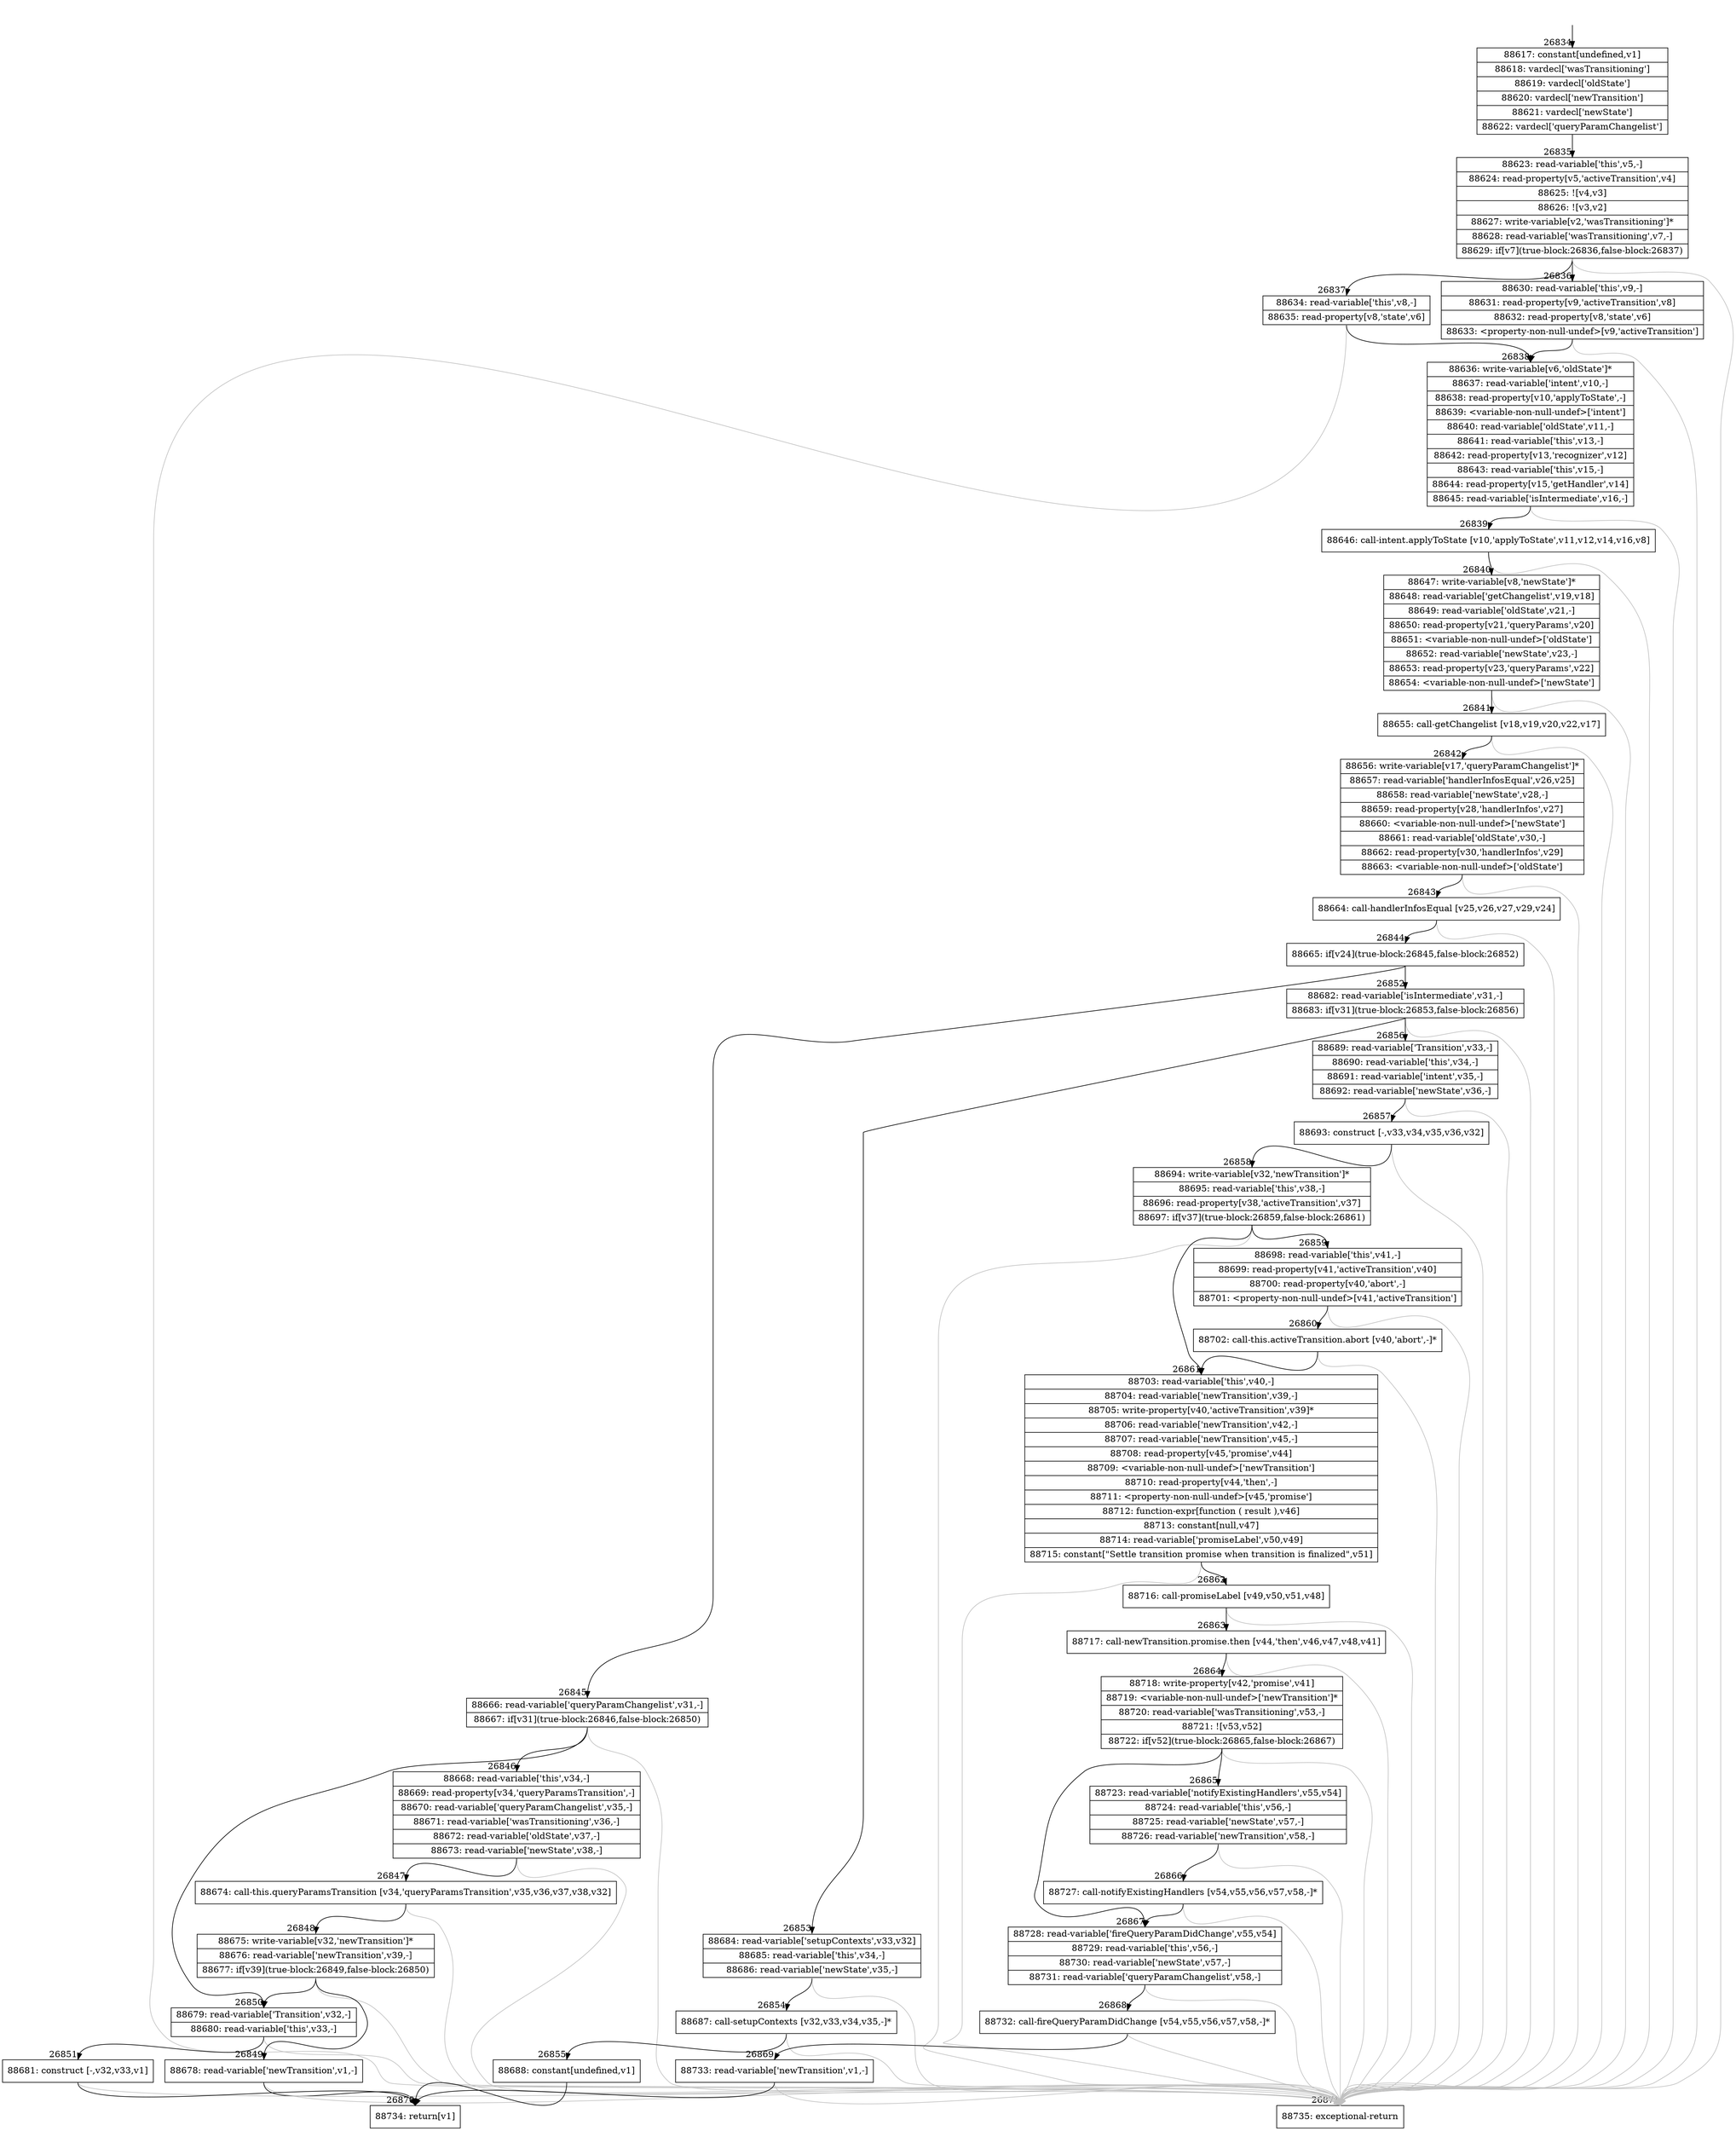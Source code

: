 digraph {
rankdir="TD"
BB_entry2353[shape=none,label=""];
BB_entry2353 -> BB26834 [tailport=s, headport=n, headlabel="    26834"]
BB26834 [shape=record label="{88617: constant[undefined,v1]|88618: vardecl['wasTransitioning']|88619: vardecl['oldState']|88620: vardecl['newTransition']|88621: vardecl['newState']|88622: vardecl['queryParamChangelist']}" ] 
BB26834 -> BB26835 [tailport=s, headport=n, headlabel="      26835"]
BB26835 [shape=record label="{88623: read-variable['this',v5,-]|88624: read-property[v5,'activeTransition',v4]|88625: ![v4,v3]|88626: ![v3,v2]|88627: write-variable[v2,'wasTransitioning']*|88628: read-variable['wasTransitioning',v7,-]|88629: if[v7](true-block:26836,false-block:26837)}" ] 
BB26835 -> BB26836 [tailport=s, headport=n, headlabel="      26836"]
BB26835 -> BB26837 [tailport=s, headport=n, headlabel="      26837"]
BB26835 -> BB26871 [tailport=s, headport=n, color=gray, headlabel="      26871"]
BB26836 [shape=record label="{88630: read-variable['this',v9,-]|88631: read-property[v9,'activeTransition',v8]|88632: read-property[v8,'state',v6]|88633: \<property-non-null-undef\>[v9,'activeTransition']}" ] 
BB26836 -> BB26838 [tailport=s, headport=n, headlabel="      26838"]
BB26836 -> BB26871 [tailport=s, headport=n, color=gray]
BB26837 [shape=record label="{88634: read-variable['this',v8,-]|88635: read-property[v8,'state',v6]}" ] 
BB26837 -> BB26838 [tailport=s, headport=n]
BB26837 -> BB26871 [tailport=s, headport=n, color=gray]
BB26838 [shape=record label="{88636: write-variable[v6,'oldState']*|88637: read-variable['intent',v10,-]|88638: read-property[v10,'applyToState',-]|88639: \<variable-non-null-undef\>['intent']|88640: read-variable['oldState',v11,-]|88641: read-variable['this',v13,-]|88642: read-property[v13,'recognizer',v12]|88643: read-variable['this',v15,-]|88644: read-property[v15,'getHandler',v14]|88645: read-variable['isIntermediate',v16,-]}" ] 
BB26838 -> BB26839 [tailport=s, headport=n, headlabel="      26839"]
BB26838 -> BB26871 [tailport=s, headport=n, color=gray]
BB26839 [shape=record label="{88646: call-intent.applyToState [v10,'applyToState',v11,v12,v14,v16,v8]}" ] 
BB26839 -> BB26840 [tailport=s, headport=n, headlabel="      26840"]
BB26839 -> BB26871 [tailport=s, headport=n, color=gray]
BB26840 [shape=record label="{88647: write-variable[v8,'newState']*|88648: read-variable['getChangelist',v19,v18]|88649: read-variable['oldState',v21,-]|88650: read-property[v21,'queryParams',v20]|88651: \<variable-non-null-undef\>['oldState']|88652: read-variable['newState',v23,-]|88653: read-property[v23,'queryParams',v22]|88654: \<variable-non-null-undef\>['newState']}" ] 
BB26840 -> BB26841 [tailport=s, headport=n, headlabel="      26841"]
BB26840 -> BB26871 [tailport=s, headport=n, color=gray]
BB26841 [shape=record label="{88655: call-getChangelist [v18,v19,v20,v22,v17]}" ] 
BB26841 -> BB26842 [tailport=s, headport=n, headlabel="      26842"]
BB26841 -> BB26871 [tailport=s, headport=n, color=gray]
BB26842 [shape=record label="{88656: write-variable[v17,'queryParamChangelist']*|88657: read-variable['handlerInfosEqual',v26,v25]|88658: read-variable['newState',v28,-]|88659: read-property[v28,'handlerInfos',v27]|88660: \<variable-non-null-undef\>['newState']|88661: read-variable['oldState',v30,-]|88662: read-property[v30,'handlerInfos',v29]|88663: \<variable-non-null-undef\>['oldState']}" ] 
BB26842 -> BB26843 [tailport=s, headport=n, headlabel="      26843"]
BB26842 -> BB26871 [tailport=s, headport=n, color=gray]
BB26843 [shape=record label="{88664: call-handlerInfosEqual [v25,v26,v27,v29,v24]}" ] 
BB26843 -> BB26844 [tailport=s, headport=n, headlabel="      26844"]
BB26843 -> BB26871 [tailport=s, headport=n, color=gray]
BB26844 [shape=record label="{88665: if[v24](true-block:26845,false-block:26852)}" ] 
BB26844 -> BB26845 [tailport=s, headport=n, headlabel="      26845"]
BB26844 -> BB26852 [tailport=s, headport=n, headlabel="      26852"]
BB26845 [shape=record label="{88666: read-variable['queryParamChangelist',v31,-]|88667: if[v31](true-block:26846,false-block:26850)}" ] 
BB26845 -> BB26846 [tailport=s, headport=n, headlabel="      26846"]
BB26845 -> BB26850 [tailport=s, headport=n, headlabel="      26850"]
BB26845 -> BB26871 [tailport=s, headport=n, color=gray]
BB26846 [shape=record label="{88668: read-variable['this',v34,-]|88669: read-property[v34,'queryParamsTransition',-]|88670: read-variable['queryParamChangelist',v35,-]|88671: read-variable['wasTransitioning',v36,-]|88672: read-variable['oldState',v37,-]|88673: read-variable['newState',v38,-]}" ] 
BB26846 -> BB26847 [tailport=s, headport=n, headlabel="      26847"]
BB26846 -> BB26871 [tailport=s, headport=n, color=gray]
BB26847 [shape=record label="{88674: call-this.queryParamsTransition [v34,'queryParamsTransition',v35,v36,v37,v38,v32]}" ] 
BB26847 -> BB26848 [tailport=s, headport=n, headlabel="      26848"]
BB26847 -> BB26871 [tailport=s, headport=n, color=gray]
BB26848 [shape=record label="{88675: write-variable[v32,'newTransition']*|88676: read-variable['newTransition',v39,-]|88677: if[v39](true-block:26849,false-block:26850)}" ] 
BB26848 -> BB26849 [tailport=s, headport=n, headlabel="      26849"]
BB26848 -> BB26850 [tailport=s, headport=n]
BB26848 -> BB26871 [tailport=s, headport=n, color=gray]
BB26849 [shape=record label="{88678: read-variable['newTransition',v1,-]}" ] 
BB26849 -> BB26870 [tailport=s, headport=n, headlabel="      26870"]
BB26849 -> BB26871 [tailport=s, headport=n, color=gray]
BB26850 [shape=record label="{88679: read-variable['Transition',v32,-]|88680: read-variable['this',v33,-]}" ] 
BB26850 -> BB26851 [tailport=s, headport=n, headlabel="      26851"]
BB26850 -> BB26871 [tailport=s, headport=n, color=gray]
BB26851 [shape=record label="{88681: construct [-,v32,v33,v1]}" ] 
BB26851 -> BB26870 [tailport=s, headport=n]
BB26851 -> BB26871 [tailport=s, headport=n, color=gray]
BB26852 [shape=record label="{88682: read-variable['isIntermediate',v31,-]|88683: if[v31](true-block:26853,false-block:26856)}" ] 
BB26852 -> BB26853 [tailport=s, headport=n, headlabel="      26853"]
BB26852 -> BB26856 [tailport=s, headport=n, headlabel="      26856"]
BB26852 -> BB26871 [tailport=s, headport=n, color=gray]
BB26853 [shape=record label="{88684: read-variable['setupContexts',v33,v32]|88685: read-variable['this',v34,-]|88686: read-variable['newState',v35,-]}" ] 
BB26853 -> BB26854 [tailport=s, headport=n, headlabel="      26854"]
BB26853 -> BB26871 [tailport=s, headport=n, color=gray]
BB26854 [shape=record label="{88687: call-setupContexts [v32,v33,v34,v35,-]*}" ] 
BB26854 -> BB26855 [tailport=s, headport=n, headlabel="      26855"]
BB26854 -> BB26871 [tailport=s, headport=n, color=gray]
BB26855 [shape=record label="{88688: constant[undefined,v1]}" ] 
BB26855 -> BB26870 [tailport=s, headport=n]
BB26856 [shape=record label="{88689: read-variable['Transition',v33,-]|88690: read-variable['this',v34,-]|88691: read-variable['intent',v35,-]|88692: read-variable['newState',v36,-]}" ] 
BB26856 -> BB26857 [tailport=s, headport=n, headlabel="      26857"]
BB26856 -> BB26871 [tailport=s, headport=n, color=gray]
BB26857 [shape=record label="{88693: construct [-,v33,v34,v35,v36,v32]}" ] 
BB26857 -> BB26858 [tailport=s, headport=n, headlabel="      26858"]
BB26857 -> BB26871 [tailport=s, headport=n, color=gray]
BB26858 [shape=record label="{88694: write-variable[v32,'newTransition']*|88695: read-variable['this',v38,-]|88696: read-property[v38,'activeTransition',v37]|88697: if[v37](true-block:26859,false-block:26861)}" ] 
BB26858 -> BB26859 [tailport=s, headport=n, headlabel="      26859"]
BB26858 -> BB26861 [tailport=s, headport=n, headlabel="      26861"]
BB26858 -> BB26871 [tailport=s, headport=n, color=gray]
BB26859 [shape=record label="{88698: read-variable['this',v41,-]|88699: read-property[v41,'activeTransition',v40]|88700: read-property[v40,'abort',-]|88701: \<property-non-null-undef\>[v41,'activeTransition']}" ] 
BB26859 -> BB26860 [tailport=s, headport=n, headlabel="      26860"]
BB26859 -> BB26871 [tailport=s, headport=n, color=gray]
BB26860 [shape=record label="{88702: call-this.activeTransition.abort [v40,'abort',-]*}" ] 
BB26860 -> BB26861 [tailport=s, headport=n]
BB26860 -> BB26871 [tailport=s, headport=n, color=gray]
BB26861 [shape=record label="{88703: read-variable['this',v40,-]|88704: read-variable['newTransition',v39,-]|88705: write-property[v40,'activeTransition',v39]*|88706: read-variable['newTransition',v42,-]|88707: read-variable['newTransition',v45,-]|88708: read-property[v45,'promise',v44]|88709: \<variable-non-null-undef\>['newTransition']|88710: read-property[v44,'then',-]|88711: \<property-non-null-undef\>[v45,'promise']|88712: function-expr[function ( result ),v46]|88713: constant[null,v47]|88714: read-variable['promiseLabel',v50,v49]|88715: constant[\"Settle transition promise when transition is finalized\",v51]}" ] 
BB26861 -> BB26862 [tailport=s, headport=n, headlabel="      26862"]
BB26861 -> BB26871 [tailport=s, headport=n, color=gray]
BB26862 [shape=record label="{88716: call-promiseLabel [v49,v50,v51,v48]}" ] 
BB26862 -> BB26863 [tailport=s, headport=n, headlabel="      26863"]
BB26862 -> BB26871 [tailport=s, headport=n, color=gray]
BB26863 [shape=record label="{88717: call-newTransition.promise.then [v44,'then',v46,v47,v48,v41]}" ] 
BB26863 -> BB26864 [tailport=s, headport=n, headlabel="      26864"]
BB26863 -> BB26871 [tailport=s, headport=n, color=gray]
BB26864 [shape=record label="{88718: write-property[v42,'promise',v41]|88719: \<variable-non-null-undef\>['newTransition']*|88720: read-variable['wasTransitioning',v53,-]|88721: ![v53,v52]|88722: if[v52](true-block:26865,false-block:26867)}" ] 
BB26864 -> BB26865 [tailport=s, headport=n, headlabel="      26865"]
BB26864 -> BB26867 [tailport=s, headport=n, headlabel="      26867"]
BB26864 -> BB26871 [tailport=s, headport=n, color=gray]
BB26865 [shape=record label="{88723: read-variable['notifyExistingHandlers',v55,v54]|88724: read-variable['this',v56,-]|88725: read-variable['newState',v57,-]|88726: read-variable['newTransition',v58,-]}" ] 
BB26865 -> BB26866 [tailport=s, headport=n, headlabel="      26866"]
BB26865 -> BB26871 [tailport=s, headport=n, color=gray]
BB26866 [shape=record label="{88727: call-notifyExistingHandlers [v54,v55,v56,v57,v58,-]*}" ] 
BB26866 -> BB26867 [tailport=s, headport=n]
BB26866 -> BB26871 [tailport=s, headport=n, color=gray]
BB26867 [shape=record label="{88728: read-variable['fireQueryParamDidChange',v55,v54]|88729: read-variable['this',v56,-]|88730: read-variable['newState',v57,-]|88731: read-variable['queryParamChangelist',v58,-]}" ] 
BB26867 -> BB26868 [tailport=s, headport=n, headlabel="      26868"]
BB26867 -> BB26871 [tailport=s, headport=n, color=gray]
BB26868 [shape=record label="{88732: call-fireQueryParamDidChange [v54,v55,v56,v57,v58,-]*}" ] 
BB26868 -> BB26869 [tailport=s, headport=n, headlabel="      26869"]
BB26868 -> BB26871 [tailport=s, headport=n, color=gray]
BB26869 [shape=record label="{88733: read-variable['newTransition',v1,-]}" ] 
BB26869 -> BB26870 [tailport=s, headport=n]
BB26869 -> BB26871 [tailport=s, headport=n, color=gray]
BB26870 [shape=record label="{88734: return[v1]}" ] 
BB26871 [shape=record label="{88735: exceptional-return}" ] 
//#$~ 48550
}
